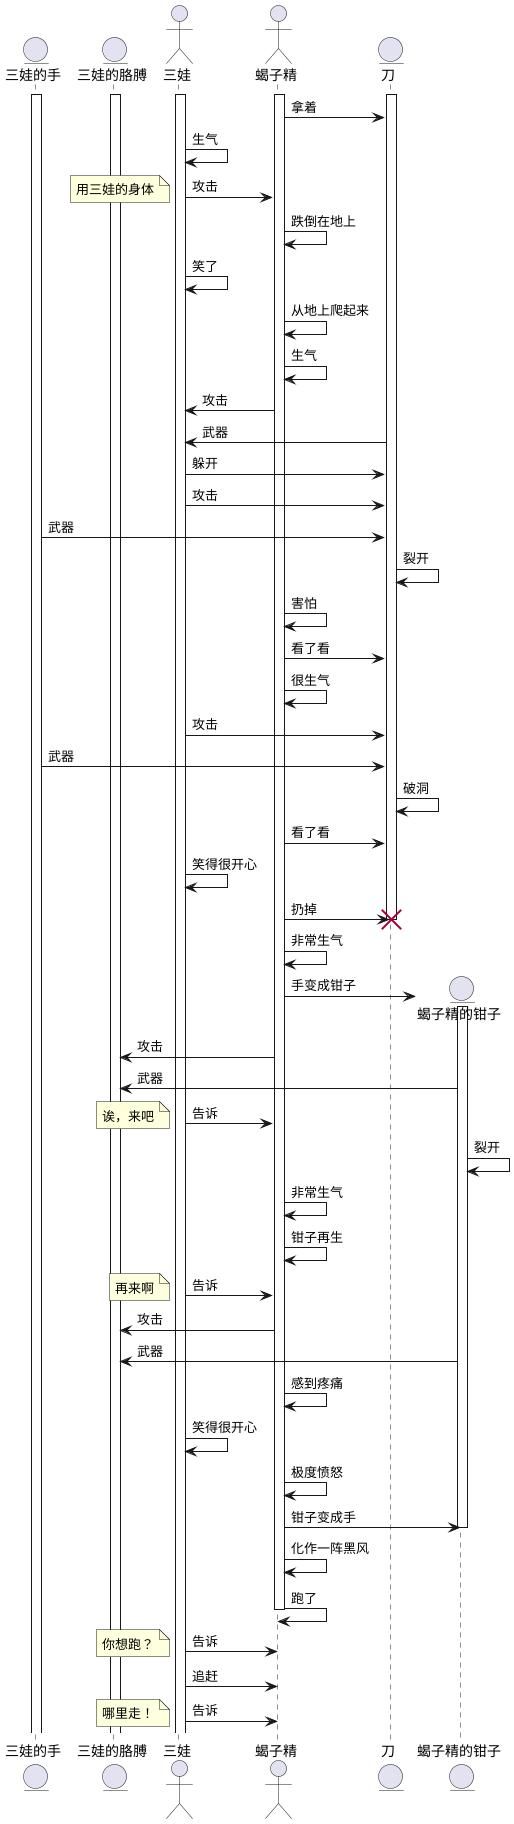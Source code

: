 @startuml
'https://plantuml.com/sequence-diagram

entity 三娃的手
entity 三娃的胳膊
actor 三娃
actor 蝎子精
entity 刀

activate 三娃
activate 三娃的手
activate 三娃的胳膊
activate 蝎子精
activate 刀
蝎子精 -> 刀 : 拿着
三娃 -> 三娃 : 生气
三娃 -> 蝎子精 : 攻击
note left
用三娃的身体
end note
蝎子精 -> 蝎子精 : 跌倒在地上
三娃 -> 三娃 : 笑了
蝎子精 -> 蝎子精 : 从地上爬起来
蝎子精 -> 蝎子精 : 生气
蝎子精 -> 三娃 : 攻击
刀 -> 三娃 : 武器
三娃 -> 刀 : 躲开
三娃 -> 刀 : 攻击
三娃的手 -> 刀 : 武器
刀 -> 刀 : 裂开
蝎子精 -> 蝎子精 : 害怕
蝎子精 -> 刀 : 看了看
蝎子精 -> 蝎子精 : 很生气
三娃 -> 刀 : 攻击
三娃的手 -> 刀 : 武器
刀 -> 刀 : 破洞
蝎子精 -> 刀 : 看了看
三娃 -> 三娃 : 笑得很开心
蝎子精 -> 刀 : 扔掉
destroy 刀
蝎子精 -> 蝎子精 : 非常生气
create entity 蝎子精的钳子
蝎子精 -> 蝎子精的钳子 : 手变成钳子
activate 蝎子精的钳子
蝎子精 -> 三娃的胳膊 : 攻击
蝎子精的钳子 -> 三娃的胳膊 : 武器
三娃 -> 蝎子精 : 告诉
note left
诶，来吧
end note
蝎子精的钳子 -> 蝎子精的钳子 : 裂开
蝎子精 -> 蝎子精 : 非常生气
蝎子精 -> 蝎子精 : 钳子再生
三娃 -> 蝎子精 : 告诉
note left
再来啊
end note
蝎子精 -> 三娃的胳膊 : 攻击
蝎子精的钳子 -> 三娃的胳膊 : 武器
蝎子精 -> 蝎子精 : 感到疼痛
三娃 -> 三娃 : 笑得很开心
蝎子精 -> 蝎子精 : 极度愤怒
蝎子精 -> 蝎子精的钳子 : 钳子变成手
deactivate 蝎子精的钳子
蝎子精 -> 蝎子精 : 化作一阵黑风
蝎子精 -> 蝎子精 : 跑了
deactivate 蝎子精
三娃 -> 蝎子精 : 告诉
note left
你想跑？
end note
三娃 -> 蝎子精 : 追赶
三娃 -> 蝎子精 : 告诉
note left
哪里走！
end note

@enduml